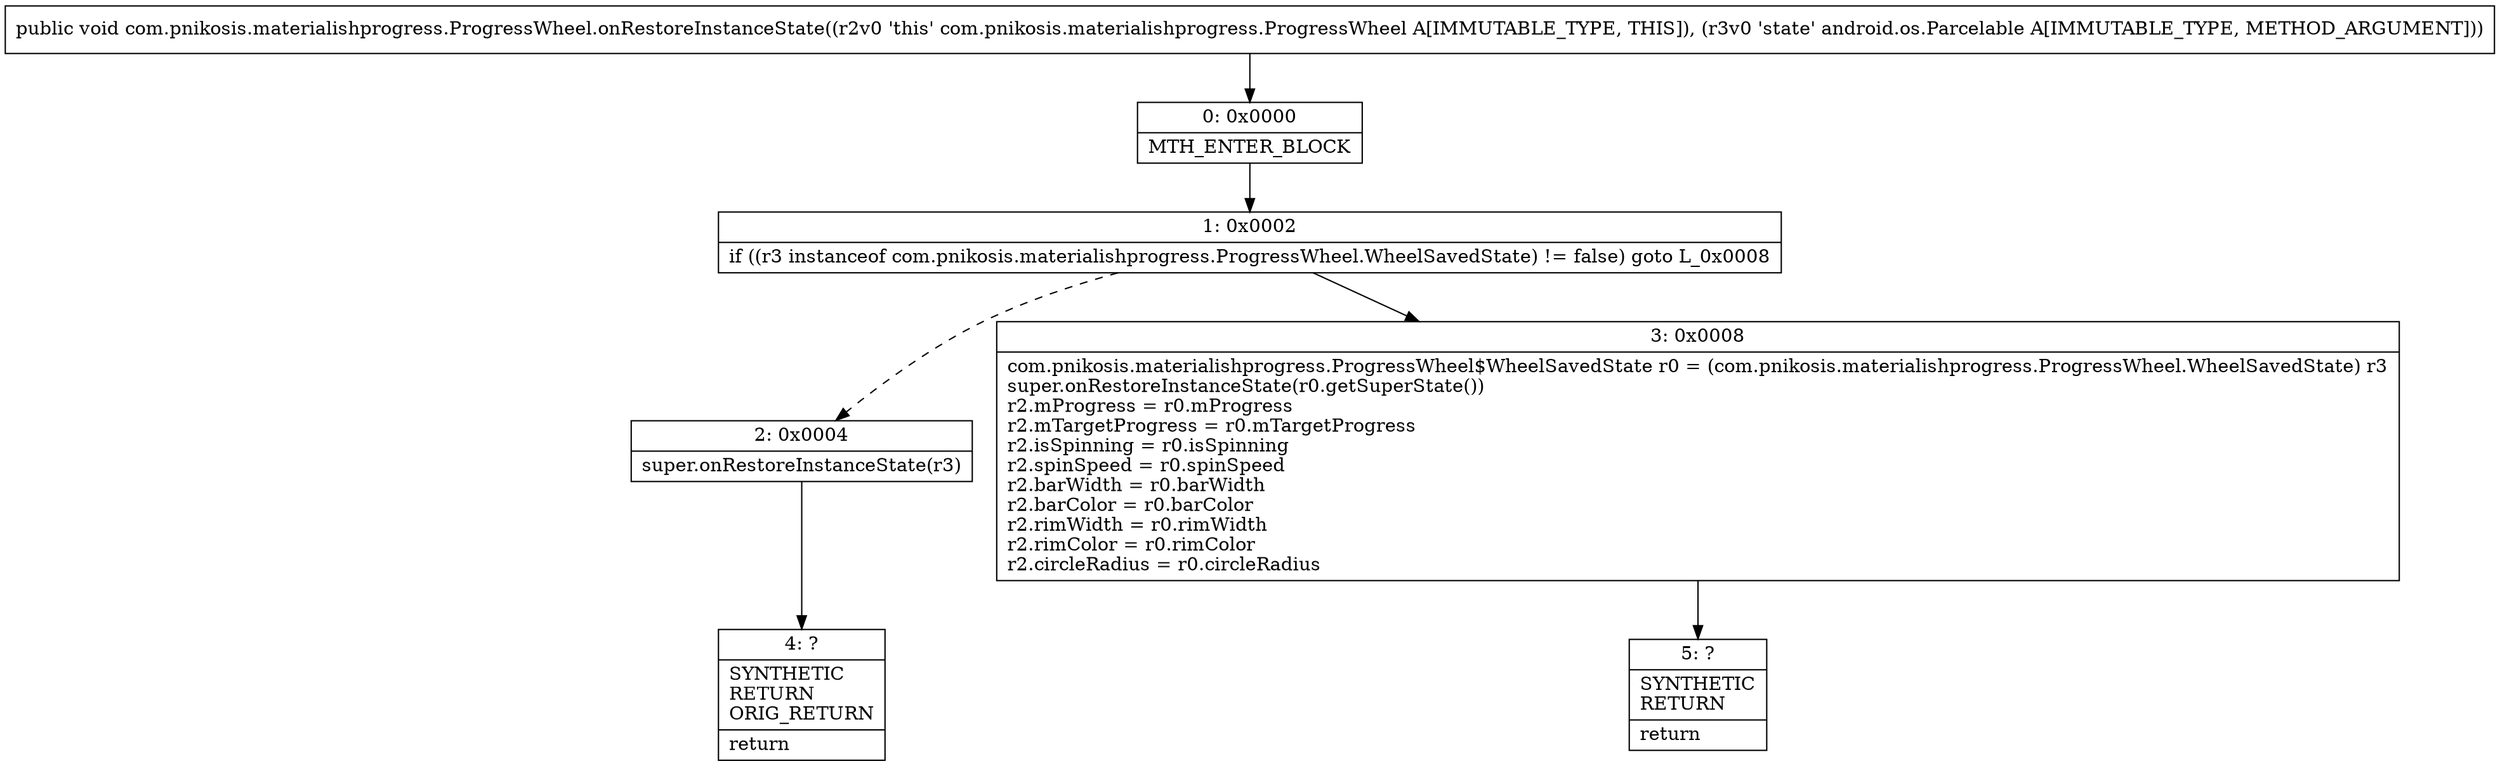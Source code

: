 digraph "CFG forcom.pnikosis.materialishprogress.ProgressWheel.onRestoreInstanceState(Landroid\/os\/Parcelable;)V" {
Node_0 [shape=record,label="{0\:\ 0x0000|MTH_ENTER_BLOCK\l}"];
Node_1 [shape=record,label="{1\:\ 0x0002|if ((r3 instanceof com.pnikosis.materialishprogress.ProgressWheel.WheelSavedState) != false) goto L_0x0008\l}"];
Node_2 [shape=record,label="{2\:\ 0x0004|super.onRestoreInstanceState(r3)\l}"];
Node_3 [shape=record,label="{3\:\ 0x0008|com.pnikosis.materialishprogress.ProgressWheel$WheelSavedState r0 = (com.pnikosis.materialishprogress.ProgressWheel.WheelSavedState) r3\lsuper.onRestoreInstanceState(r0.getSuperState())\lr2.mProgress = r0.mProgress\lr2.mTargetProgress = r0.mTargetProgress\lr2.isSpinning = r0.isSpinning\lr2.spinSpeed = r0.spinSpeed\lr2.barWidth = r0.barWidth\lr2.barColor = r0.barColor\lr2.rimWidth = r0.rimWidth\lr2.rimColor = r0.rimColor\lr2.circleRadius = r0.circleRadius\l}"];
Node_4 [shape=record,label="{4\:\ ?|SYNTHETIC\lRETURN\lORIG_RETURN\l|return\l}"];
Node_5 [shape=record,label="{5\:\ ?|SYNTHETIC\lRETURN\l|return\l}"];
MethodNode[shape=record,label="{public void com.pnikosis.materialishprogress.ProgressWheel.onRestoreInstanceState((r2v0 'this' com.pnikosis.materialishprogress.ProgressWheel A[IMMUTABLE_TYPE, THIS]), (r3v0 'state' android.os.Parcelable A[IMMUTABLE_TYPE, METHOD_ARGUMENT])) }"];
MethodNode -> Node_0;
Node_0 -> Node_1;
Node_1 -> Node_2[style=dashed];
Node_1 -> Node_3;
Node_2 -> Node_4;
Node_3 -> Node_5;
}

